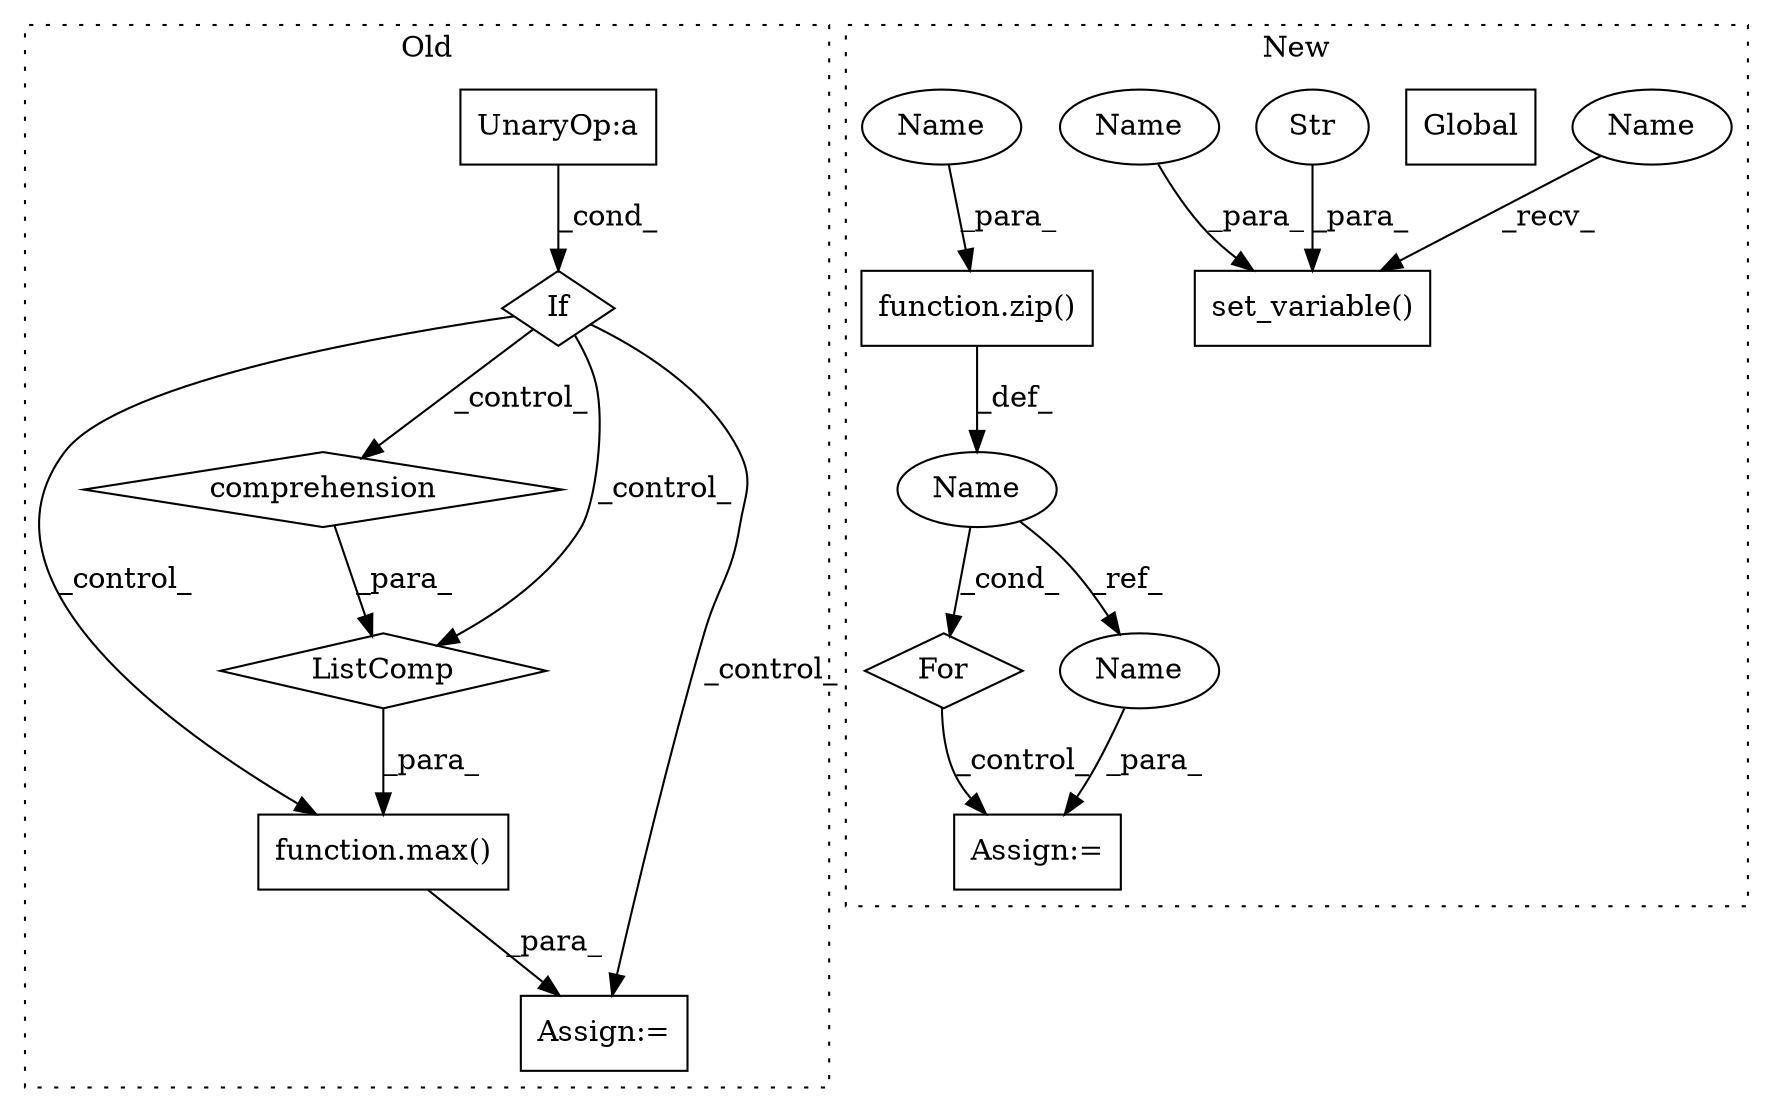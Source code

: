 digraph G {
subgraph cluster0 {
1 [label="function.max()" a="75" s="20423,20472" l="4,1" shape="box"];
4 [label="Assign:=" a="68" s="20420" l="3" shape="box"];
7 [label="If" a="96" s="20347" l="3" shape="diamond"];
8 [label="UnaryOp:a" a="61" s="20350" l="31" shape="box"];
12 [label="ListComp" a="106" s="20427" l="45" shape="diamond"];
13 [label="comprehension" a="45" s="20447" l="3" shape="diamond"];
label = "Old";
style="dotted";
}
subgraph cluster1 {
2 [label="function.zip()" a="75" s="25087,25114" l="4,1" shape="box"];
3 [label="For" a="107" s="25074,25115" l="4,2" shape="diamond"];
5 [label="Assign:=" a="68" s="25127" l="3" shape="box"];
6 [label="set_variable()" a="75" s="25137,25209" l="27,1" shape="box"];
9 [label="Str" a="66" s="25191" l="9" shape="ellipse"];
10 [label="Global" a="57" s="25007" l="20" shape="box"];
11 [label="Name" a="87" s="25081" l="2" shape="ellipse"];
14 [label="Name" a="87" s="25202" l="7" shape="ellipse"];
15 [label="Name" a="87" s="25107" l="7" shape="ellipse"];
16 [label="Name" a="87" s="25137" l="13" shape="ellipse"];
17 [label="Name" a="87" s="25130" l="2" shape="ellipse"];
label = "New";
style="dotted";
}
1 -> 4 [label="_para_"];
2 -> 11 [label="_def_"];
3 -> 5 [label="_control_"];
7 -> 12 [label="_control_"];
7 -> 1 [label="_control_"];
7 -> 4 [label="_control_"];
7 -> 13 [label="_control_"];
8 -> 7 [label="_cond_"];
9 -> 6 [label="_para_"];
11 -> 3 [label="_cond_"];
11 -> 17 [label="_ref_"];
12 -> 1 [label="_para_"];
13 -> 12 [label="_para_"];
14 -> 6 [label="_para_"];
15 -> 2 [label="_para_"];
16 -> 6 [label="_recv_"];
17 -> 5 [label="_para_"];
}